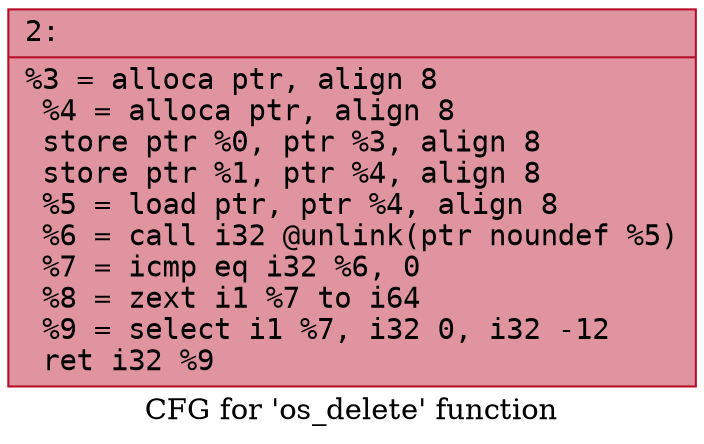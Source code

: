 digraph "CFG for 'os_delete' function" {
	label="CFG for 'os_delete' function";

	Node0x60000199e5d0 [shape=record,color="#b70d28ff", style=filled, fillcolor="#b70d2870" fontname="Courier",label="{2:\l|  %3 = alloca ptr, align 8\l  %4 = alloca ptr, align 8\l  store ptr %0, ptr %3, align 8\l  store ptr %1, ptr %4, align 8\l  %5 = load ptr, ptr %4, align 8\l  %6 = call i32 @unlink(ptr noundef %5)\l  %7 = icmp eq i32 %6, 0\l  %8 = zext i1 %7 to i64\l  %9 = select i1 %7, i32 0, i32 -12\l  ret i32 %9\l}"];
}
